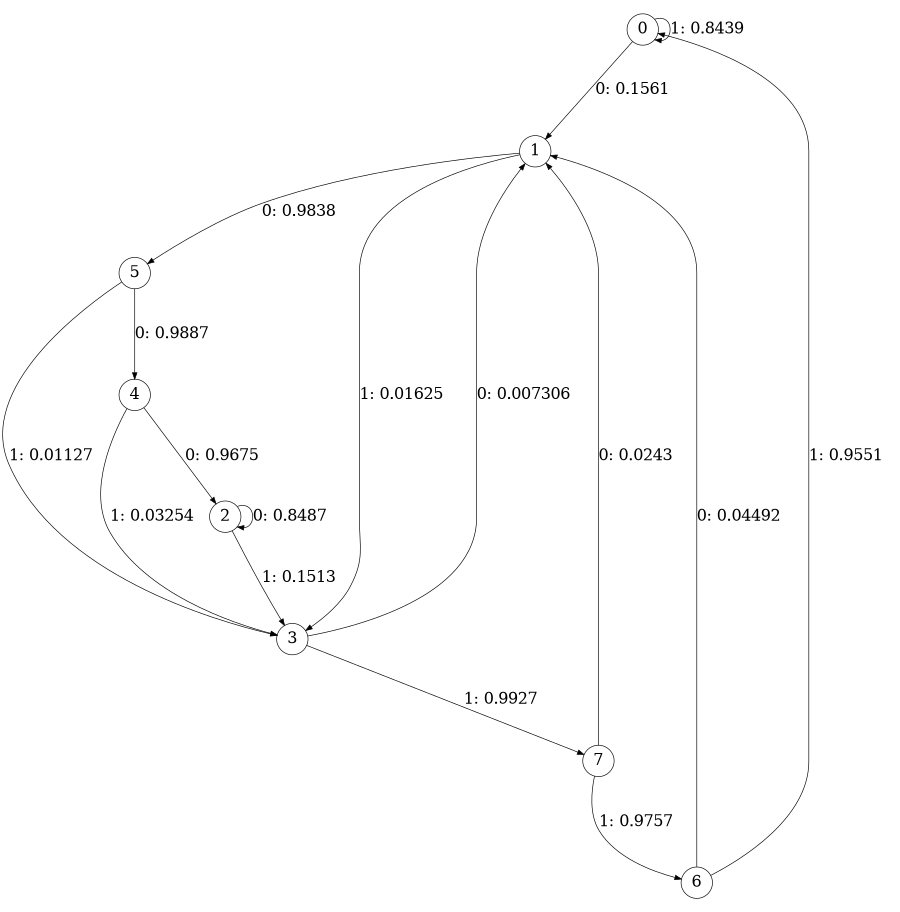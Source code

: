 digraph "ch2_face_short_L5" {
size = "6,8.5";
ratio = "fill";
node [shape = circle];
node [fontsize = 24];
edge [fontsize = 24];
0 -> 1 [label = "0: 0.1561   "];
0 -> 0 [label = "1: 0.8439   "];
1 -> 5 [label = "0: 0.9838   "];
1 -> 3 [label = "1: 0.01625  "];
2 -> 2 [label = "0: 0.8487   "];
2 -> 3 [label = "1: 0.1513   "];
3 -> 1 [label = "0: 0.007306  "];
3 -> 7 [label = "1: 0.9927   "];
4 -> 2 [label = "0: 0.9675   "];
4 -> 3 [label = "1: 0.03254  "];
5 -> 4 [label = "0: 0.9887   "];
5 -> 3 [label = "1: 0.01127  "];
6 -> 1 [label = "0: 0.04492  "];
6 -> 0 [label = "1: 0.9551   "];
7 -> 1 [label = "0: 0.0243   "];
7 -> 6 [label = "1: 0.9757   "];
}